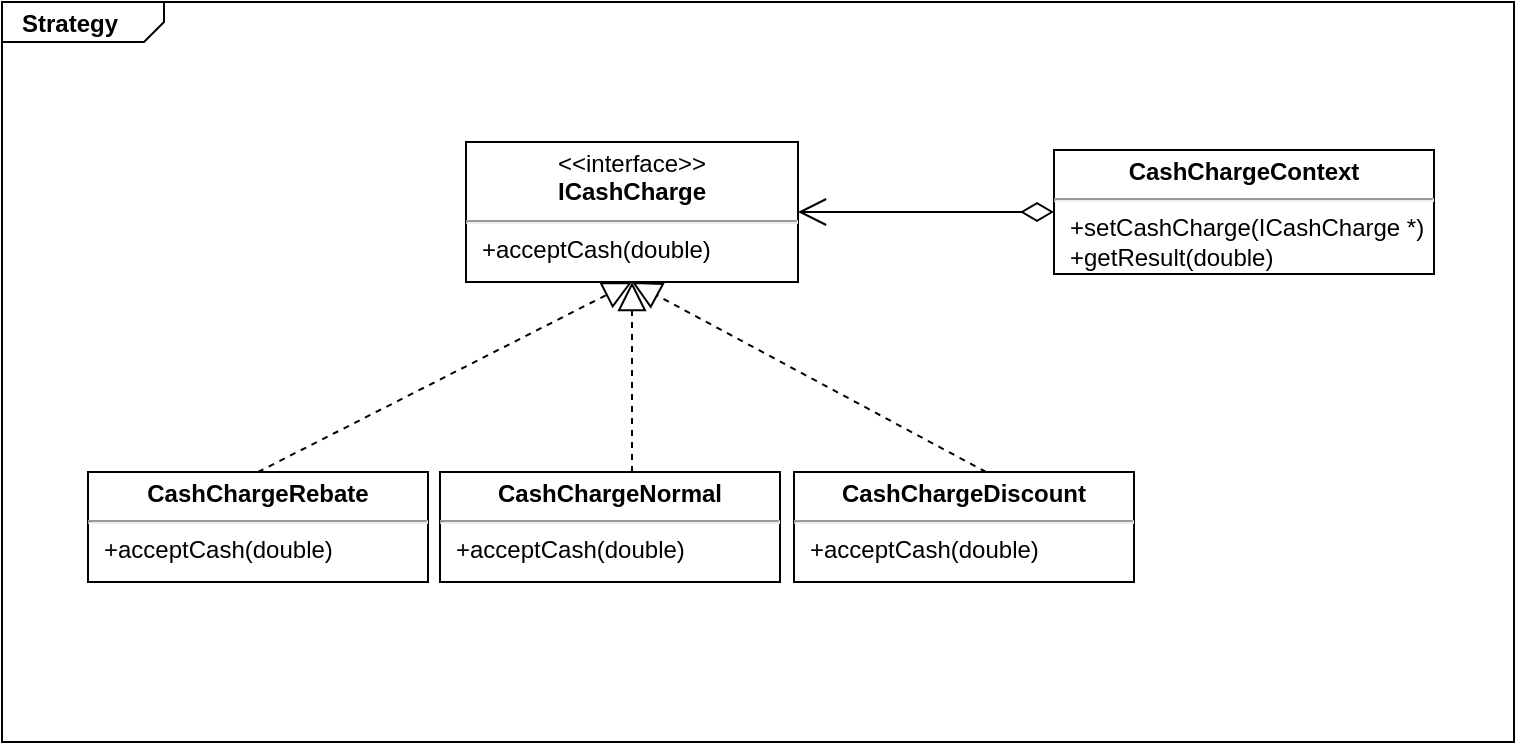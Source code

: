 <mxfile version="12.3.1" type="device" pages="1"><diagram name="Page-1" id="929967ad-93f9-6ef4-fab6-5d389245f69c"><mxGraphModel dx="1422" dy="800" grid="1" gridSize="10" guides="1" tooltips="1" connect="1" arrows="1" fold="1" page="1" pageScale="1.5" pageWidth="827" pageHeight="583" background="none" math="0" shadow="0"><root><mxCell id="0" style=";html=1;"/><mxCell id="1" style=";html=1;" parent="0"/><mxCell id="1672d66443f91eb5-1" value="&lt;p style=&quot;margin: 0px ; margin-top: 4px ; margin-left: 10px ; text-align: left&quot;&gt;&lt;b&gt;Strategy&lt;/b&gt;&lt;/p&gt;" style="html=1;strokeWidth=1;shape=mxgraph.sysml.package;html=1;overflow=fill;whiteSpace=wrap;fillColor=none;gradientColor=none;fontSize=12;align=center;labelX=81;" parent="1" vertex="1"><mxGeometry x="214" y="70" width="756" height="370" as="geometry"/></mxCell><mxCell id="XIxZ-qtUUfc86itc31Ho-1" value="&lt;p style=&quot;margin: 0px ; margin-top: 4px ; text-align: center&quot;&gt;&amp;lt;&amp;lt;interface&amp;gt;&amp;gt;&lt;br&gt;&lt;b&gt;ICashCharge&lt;/b&gt;&lt;/p&gt;&lt;hr&gt;&lt;p style=&quot;margin: 0px ; margin-left: 8px ; text-align: left&quot;&gt;+acceptCash(double)&lt;br&gt;&lt;/p&gt;" style="shape=rect;html=1;overflow=fill;whiteSpace=wrap;" parent="1" vertex="1"><mxGeometry x="446" y="140" width="166" height="70" as="geometry"/></mxCell><mxCell id="XIxZ-qtUUfc86itc31Ho-2" value="&lt;p style=&quot;margin: 0px ; margin-top: 4px ; text-align: center&quot;&gt;&lt;b&gt;CashChargeRebate&lt;/b&gt;&lt;/p&gt;&lt;hr&gt;&lt;p style=&quot;margin: 0px 0px 0px 8px ; text-align: left&quot;&gt;&lt;span&gt;+acceptCash(double)&lt;/span&gt;&lt;br&gt;&lt;/p&gt;" style="shape=rect;html=1;overflow=fill;whiteSpace=wrap;" parent="1" vertex="1"><mxGeometry x="257" y="305" width="170" height="55" as="geometry"/></mxCell><mxCell id="XIxZ-qtUUfc86itc31Ho-7" value="" style="endArrow=block;dashed=1;endFill=0;endSize=12;html=1;exitX=0.5;exitY=0;exitDx=0;exitDy=0;entryX=0.5;entryY=1;entryDx=0;entryDy=0;" parent="1" source="XIxZ-qtUUfc86itc31Ho-2" target="XIxZ-qtUUfc86itc31Ho-1" edge="1"><mxGeometry width="160" relative="1" as="geometry"><mxPoint x="146.5" y="235" as="sourcePoint"/><mxPoint x="433.5" y="255" as="targetPoint"/></mxGeometry></mxCell><mxCell id="XIxZ-qtUUfc86itc31Ho-8" value="" style="endArrow=block;dashed=1;endFill=0;endSize=12;html=1;exitX=0.5;exitY=0;exitDx=0;exitDy=0;entryX=0.5;entryY=1;entryDx=0;entryDy=0;" parent="1" target="XIxZ-qtUUfc86itc31Ho-1" edge="1"><mxGeometry width="160" relative="1" as="geometry"><mxPoint x="529" y="305" as="sourcePoint"/><mxPoint x="436.5" y="255" as="targetPoint"/></mxGeometry></mxCell><mxCell id="tIBRXNsJkGs0gMGAzl-h-2" value="&lt;p style=&quot;margin: 0px ; margin-top: 4px ; text-align: center&quot;&gt;&lt;b&gt;CashChargeContext&lt;/b&gt;&lt;/p&gt;&lt;hr&gt;&lt;p style=&quot;margin: 0px ; margin-left: 8px ; text-align: left&quot;&gt;+&lt;span&gt;setCashCharge(ICashCharge *)&lt;/span&gt;&lt;/p&gt;&lt;p style=&quot;margin: 0px ; margin-left: 8px ; text-align: left&quot;&gt;&lt;span&gt;+getResult(double)&lt;/span&gt;&lt;/p&gt;" style="shape=rect;html=1;overflow=fill;whiteSpace=wrap;" vertex="1" parent="1"><mxGeometry x="740" y="144" width="190" height="62" as="geometry"/></mxCell><mxCell id="tIBRXNsJkGs0gMGAzl-h-19" value="&lt;p style=&quot;margin: 0px ; margin-top: 4px ; text-align: center&quot;&gt;&lt;b&gt;CashChargeNormal&lt;/b&gt;&lt;/p&gt;&lt;hr&gt;&lt;p style=&quot;margin: 0px 0px 0px 8px ; text-align: left&quot;&gt;&lt;span&gt;+acceptCash(double)&lt;/span&gt;&lt;br&gt;&lt;/p&gt;" style="shape=rect;html=1;overflow=fill;whiteSpace=wrap;" vertex="1" parent="1"><mxGeometry x="433" y="305" width="170" height="55" as="geometry"/></mxCell><mxCell id="tIBRXNsJkGs0gMGAzl-h-20" value="" style="endArrow=block;dashed=1;endFill=0;endSize=12;html=1;exitX=0.5;exitY=0;exitDx=0;exitDy=0;entryX=0.5;entryY=1;entryDx=0;entryDy=0;" edge="1" parent="1" target="XIxZ-qtUUfc86itc31Ho-1"><mxGeometry width="160" relative="1" as="geometry"><mxPoint x="706" y="305" as="sourcePoint"/><mxPoint x="610" y="210" as="targetPoint"/></mxGeometry></mxCell><mxCell id="tIBRXNsJkGs0gMGAzl-h-21" value="&lt;p style=&quot;margin: 0px ; margin-top: 4px ; text-align: center&quot;&gt;&lt;b&gt;CashChargeDiscount&lt;/b&gt;&lt;/p&gt;&lt;hr&gt;&lt;p style=&quot;margin: 0px 0px 0px 8px ; text-align: left&quot;&gt;&lt;span&gt;+acceptCash(double)&lt;/span&gt;&lt;br&gt;&lt;/p&gt;" style="shape=rect;html=1;overflow=fill;whiteSpace=wrap;" vertex="1" parent="1"><mxGeometry x="610" y="305" width="170" height="55" as="geometry"/></mxCell><mxCell id="tIBRXNsJkGs0gMGAzl-h-22" value="" style="endArrow=open;html=1;endSize=12;startArrow=diamondThin;startSize=14;startFill=0;edgeStyle=orthogonalEdgeStyle;exitX=0;exitY=0.5;exitDx=0;exitDy=0;entryX=1;entryY=0.5;entryDx=0;entryDy=0;" edge="1" parent="1" source="tIBRXNsJkGs0gMGAzl-h-2" target="XIxZ-qtUUfc86itc31Ho-1"><mxGeometry x="1" y="-256" relative="1" as="geometry"><mxPoint x="210" y="480" as="sourcePoint"/><mxPoint x="370" y="480" as="targetPoint"/><mxPoint x="240" y="-166" as="offset"/></mxGeometry></mxCell><mxCell id="tIBRXNsJkGs0gMGAzl-h-23" value="" style="resizable=0;html=1;align=left;verticalAlign=top;labelBackgroundColor=#ffffff;fontSize=10;" connectable="0" vertex="1" parent="tIBRXNsJkGs0gMGAzl-h-22"><mxGeometry x="-1" relative="1" as="geometry"/></mxCell><mxCell id="tIBRXNsJkGs0gMGAzl-h-24" value="" style="resizable=0;html=1;align=right;verticalAlign=top;labelBackgroundColor=#ffffff;fontSize=10;" connectable="0" vertex="1" parent="tIBRXNsJkGs0gMGAzl-h-22"><mxGeometry x="1" relative="1" as="geometry"/></mxCell></root></mxGraphModel></diagram></mxfile>